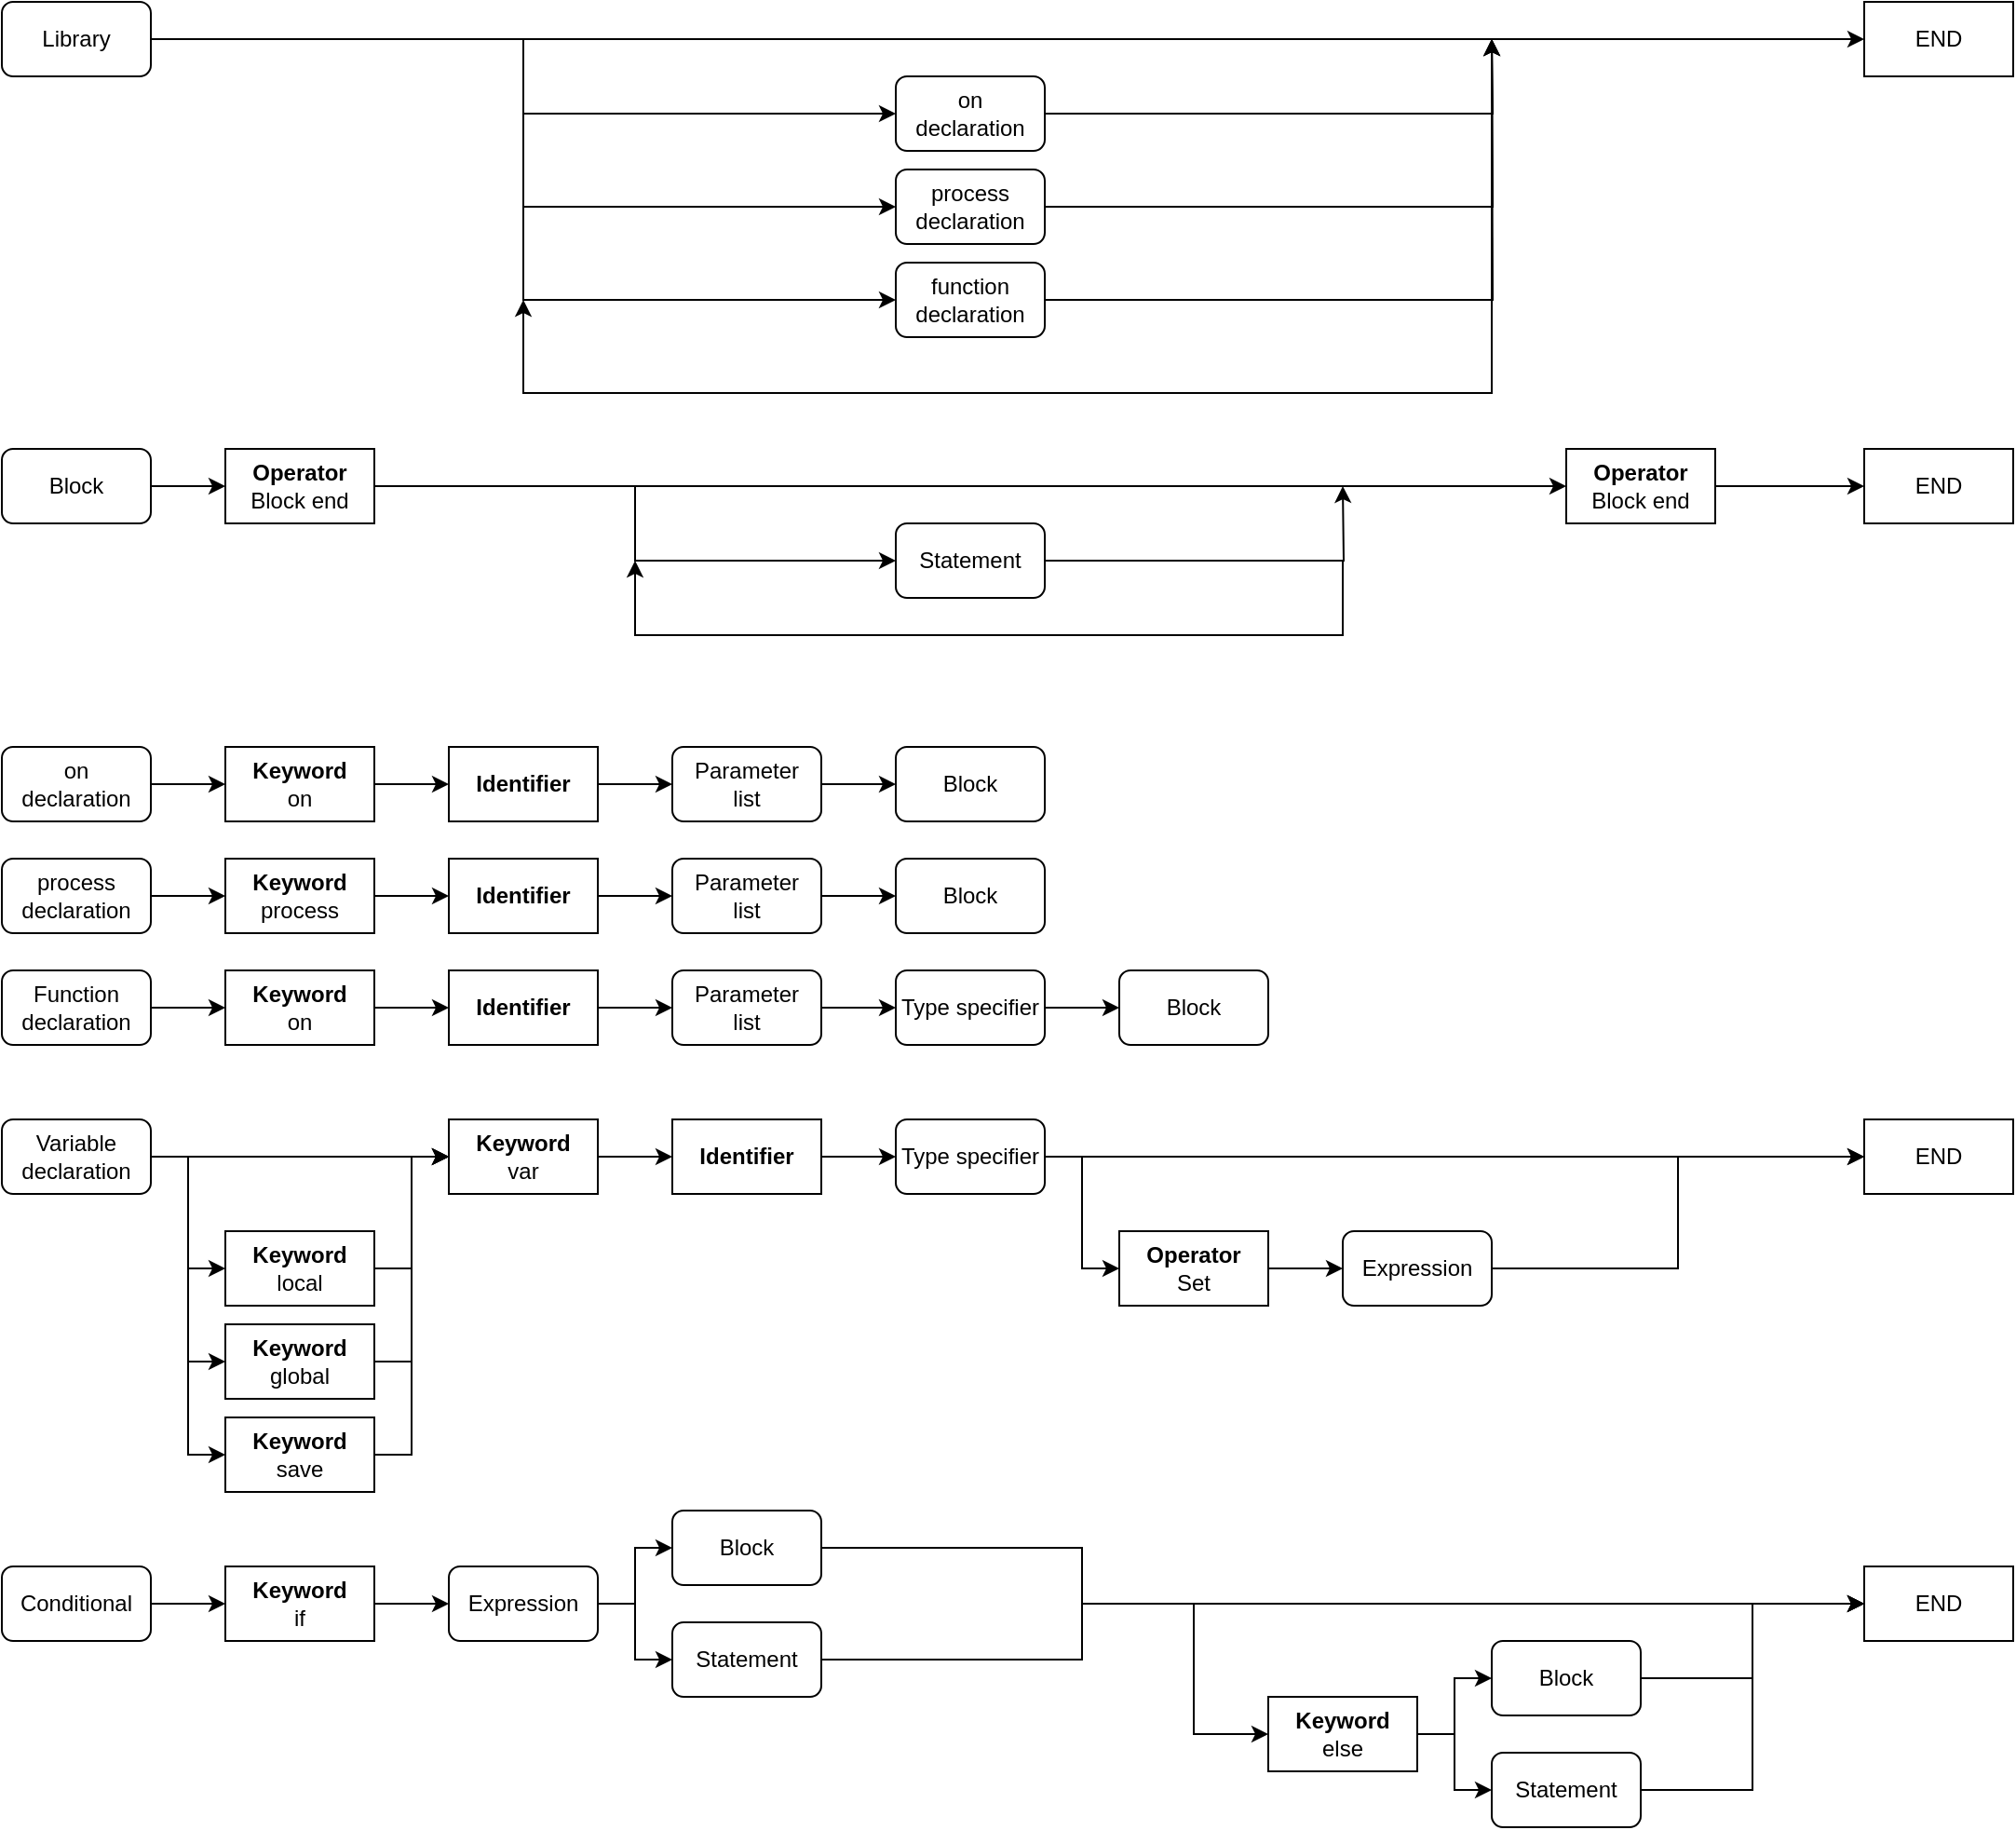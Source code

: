 <mxfile version="14.5.6" type="github">
  <diagram id="WaGZ0EOCiviU_eJ5AUI1" name="Page-1">
    <mxGraphModel dx="2873" dy="1650" grid="1" gridSize="10" guides="1" tooltips="1" connect="1" arrows="1" fold="1" page="1" pageScale="1" pageWidth="1169" pageHeight="827" math="0" shadow="0">
      <root>
        <mxCell id="0" />
        <mxCell id="1" parent="0" />
        <mxCell id="sH1_CeJIT8sASiw-qS2--2" style="edgeStyle=orthogonalEdgeStyle;rounded=0;orthogonalLoop=1;jettySize=auto;html=1;entryX=0;entryY=0.5;entryDx=0;entryDy=0;" parent="1" source="sH1_CeJIT8sASiw-qS2--1" target="sH1_CeJIT8sASiw-qS2--4" edge="1">
          <mxGeometry relative="1" as="geometry">
            <mxPoint x="850" y="60" as="targetPoint" />
            <Array as="points">
              <mxPoint x="350" y="60" />
              <mxPoint x="350" y="60" />
            </Array>
          </mxGeometry>
        </mxCell>
        <mxCell id="sH1_CeJIT8sASiw-qS2--8" style="edgeStyle=orthogonalEdgeStyle;rounded=0;orthogonalLoop=1;jettySize=auto;html=1;entryX=0;entryY=0.5;entryDx=0;entryDy=0;" parent="1" source="sH1_CeJIT8sASiw-qS2--1" target="sH1_CeJIT8sASiw-qS2--6" edge="1">
          <mxGeometry relative="1" as="geometry">
            <Array as="points">
              <mxPoint x="320" y="60" />
              <mxPoint x="320" y="100" />
            </Array>
          </mxGeometry>
        </mxCell>
        <mxCell id="sH1_CeJIT8sASiw-qS2--11" style="edgeStyle=orthogonalEdgeStyle;rounded=0;orthogonalLoop=1;jettySize=auto;html=1;entryX=0;entryY=0.5;entryDx=0;entryDy=0;" parent="1" source="sH1_CeJIT8sASiw-qS2--1" target="sH1_CeJIT8sASiw-qS2--10" edge="1">
          <mxGeometry relative="1" as="geometry">
            <Array as="points">
              <mxPoint x="320" y="60" />
              <mxPoint x="320" y="150" />
            </Array>
          </mxGeometry>
        </mxCell>
        <mxCell id="sH1_CeJIT8sASiw-qS2--15" style="edgeStyle=orthogonalEdgeStyle;rounded=0;orthogonalLoop=1;jettySize=auto;html=1;entryX=0;entryY=0.5;entryDx=0;entryDy=0;" parent="1" source="sH1_CeJIT8sASiw-qS2--1" target="sH1_CeJIT8sASiw-qS2--14" edge="1">
          <mxGeometry relative="1" as="geometry" />
        </mxCell>
        <mxCell id="sH1_CeJIT8sASiw-qS2--1" value="Library" style="rounded=1;whiteSpace=wrap;html=1;" parent="1" vertex="1">
          <mxGeometry x="40" y="40" width="80" height="40" as="geometry" />
        </mxCell>
        <mxCell id="sH1_CeJIT8sASiw-qS2--4" value="END" style="rounded=0;whiteSpace=wrap;html=1;" parent="1" vertex="1">
          <mxGeometry x="1040" y="40" width="80" height="40" as="geometry" />
        </mxCell>
        <mxCell id="sH1_CeJIT8sASiw-qS2--9" style="edgeStyle=orthogonalEdgeStyle;rounded=0;orthogonalLoop=1;jettySize=auto;html=1;" parent="1" source="sH1_CeJIT8sASiw-qS2--6" edge="1">
          <mxGeometry relative="1" as="geometry">
            <mxPoint x="840" y="60" as="targetPoint" />
          </mxGeometry>
        </mxCell>
        <mxCell id="sH1_CeJIT8sASiw-qS2--30" style="edgeStyle=orthogonalEdgeStyle;rounded=0;orthogonalLoop=1;jettySize=auto;html=1;" parent="1" source="sH1_CeJIT8sASiw-qS2--6" edge="1">
          <mxGeometry relative="1" as="geometry">
            <mxPoint x="320" y="200" as="targetPoint" />
            <Array as="points">
              <mxPoint x="840" y="100" />
              <mxPoint x="840" y="250" />
            </Array>
          </mxGeometry>
        </mxCell>
        <mxCell id="sH1_CeJIT8sASiw-qS2--6" value="on&lt;br&gt;declaration" style="rounded=1;whiteSpace=wrap;html=1;" parent="1" vertex="1">
          <mxGeometry x="520" y="80" width="80" height="40" as="geometry" />
        </mxCell>
        <mxCell id="sH1_CeJIT8sASiw-qS2--12" style="edgeStyle=orthogonalEdgeStyle;rounded=0;orthogonalLoop=1;jettySize=auto;html=1;" parent="1" source="sH1_CeJIT8sASiw-qS2--10" edge="1">
          <mxGeometry relative="1" as="geometry">
            <mxPoint x="840" y="60" as="targetPoint" />
          </mxGeometry>
        </mxCell>
        <mxCell id="sH1_CeJIT8sASiw-qS2--10" value="process&lt;br&gt;declaration" style="rounded=1;whiteSpace=wrap;html=1;" parent="1" vertex="1">
          <mxGeometry x="520" y="130" width="80" height="40" as="geometry" />
        </mxCell>
        <mxCell id="sH1_CeJIT8sASiw-qS2--16" style="edgeStyle=orthogonalEdgeStyle;rounded=0;orthogonalLoop=1;jettySize=auto;html=1;" parent="1" source="sH1_CeJIT8sASiw-qS2--14" edge="1">
          <mxGeometry relative="1" as="geometry">
            <mxPoint x="840" y="60" as="targetPoint" />
          </mxGeometry>
        </mxCell>
        <mxCell id="sH1_CeJIT8sASiw-qS2--14" value="function&lt;br&gt;declaration" style="rounded=1;whiteSpace=wrap;html=1;" parent="1" vertex="1">
          <mxGeometry x="520" y="180" width="80" height="40" as="geometry" />
        </mxCell>
        <mxCell id="sH1_CeJIT8sASiw-qS2--24" style="edgeStyle=orthogonalEdgeStyle;rounded=0;orthogonalLoop=1;jettySize=auto;html=1;entryX=0;entryY=0.5;entryDx=0;entryDy=0;" parent="1" source="sH1_CeJIT8sASiw-qS2--20" target="sH1_CeJIT8sASiw-qS2--23" edge="1">
          <mxGeometry relative="1" as="geometry" />
        </mxCell>
        <mxCell id="sH1_CeJIT8sASiw-qS2--20" value="Block" style="rounded=1;whiteSpace=wrap;html=1;" parent="1" vertex="1">
          <mxGeometry x="40" y="280" width="80" height="40" as="geometry" />
        </mxCell>
        <mxCell id="sH1_CeJIT8sASiw-qS2--84" style="edgeStyle=orthogonalEdgeStyle;rounded=0;orthogonalLoop=1;jettySize=auto;html=1;" parent="1" source="sH1_CeJIT8sASiw-qS2--22" edge="1">
          <mxGeometry relative="1" as="geometry">
            <mxPoint x="1040" y="300" as="targetPoint" />
          </mxGeometry>
        </mxCell>
        <mxCell id="sH1_CeJIT8sASiw-qS2--22" value="&lt;b&gt;Operator&lt;br&gt;&lt;/b&gt;Block end&lt;br&gt;&lt;b&gt;&lt;/b&gt;" style="rounded=0;whiteSpace=wrap;html=1;" parent="1" vertex="1">
          <mxGeometry x="880" y="280" width="80" height="40" as="geometry" />
        </mxCell>
        <mxCell id="sH1_CeJIT8sASiw-qS2--25" style="edgeStyle=orthogonalEdgeStyle;rounded=0;orthogonalLoop=1;jettySize=auto;html=1;entryX=0;entryY=0.5;entryDx=0;entryDy=0;" parent="1" source="sH1_CeJIT8sASiw-qS2--23" target="sH1_CeJIT8sASiw-qS2--22" edge="1">
          <mxGeometry relative="1" as="geometry" />
        </mxCell>
        <mxCell id="sH1_CeJIT8sASiw-qS2--27" style="edgeStyle=orthogonalEdgeStyle;rounded=0;orthogonalLoop=1;jettySize=auto;html=1;entryX=0;entryY=0.5;entryDx=0;entryDy=0;" parent="1" source="sH1_CeJIT8sASiw-qS2--23" target="sH1_CeJIT8sASiw-qS2--26" edge="1">
          <mxGeometry relative="1" as="geometry" />
        </mxCell>
        <mxCell id="sH1_CeJIT8sASiw-qS2--23" value="&lt;b&gt;Operator&lt;br&gt;&lt;/b&gt;Block end" style="rounded=0;whiteSpace=wrap;html=1;" parent="1" vertex="1">
          <mxGeometry x="160" y="280" width="80" height="40" as="geometry" />
        </mxCell>
        <mxCell id="sH1_CeJIT8sASiw-qS2--31" style="edgeStyle=orthogonalEdgeStyle;rounded=0;orthogonalLoop=1;jettySize=auto;html=1;" parent="1" source="sH1_CeJIT8sASiw-qS2--26" edge="1">
          <mxGeometry relative="1" as="geometry">
            <mxPoint x="760.0" y="300" as="targetPoint" />
          </mxGeometry>
        </mxCell>
        <mxCell id="sH1_CeJIT8sASiw-qS2--32" style="edgeStyle=orthogonalEdgeStyle;rounded=0;orthogonalLoop=1;jettySize=auto;html=1;" parent="1" source="sH1_CeJIT8sASiw-qS2--26" edge="1">
          <mxGeometry relative="1" as="geometry">
            <mxPoint x="380" y="340" as="targetPoint" />
            <Array as="points">
              <mxPoint x="760" y="340" />
              <mxPoint x="760" y="380" />
            </Array>
          </mxGeometry>
        </mxCell>
        <mxCell id="sH1_CeJIT8sASiw-qS2--26" value="Statement" style="rounded=1;whiteSpace=wrap;html=1;" parent="1" vertex="1">
          <mxGeometry x="520" y="320" width="80" height="40" as="geometry" />
        </mxCell>
        <mxCell id="sH1_CeJIT8sASiw-qS2--35" style="edgeStyle=orthogonalEdgeStyle;rounded=0;orthogonalLoop=1;jettySize=auto;html=1;entryX=0;entryY=0.5;entryDx=0;entryDy=0;" parent="1" source="sH1_CeJIT8sASiw-qS2--33" target="sH1_CeJIT8sASiw-qS2--34" edge="1">
          <mxGeometry relative="1" as="geometry" />
        </mxCell>
        <mxCell id="sH1_CeJIT8sASiw-qS2--33" value="on&lt;br&gt;declaration" style="rounded=1;whiteSpace=wrap;html=1;" parent="1" vertex="1">
          <mxGeometry x="40" y="440" width="80" height="40" as="geometry" />
        </mxCell>
        <mxCell id="sH1_CeJIT8sASiw-qS2--37" style="edgeStyle=orthogonalEdgeStyle;rounded=0;orthogonalLoop=1;jettySize=auto;html=1;entryX=0;entryY=0.5;entryDx=0;entryDy=0;" parent="1" source="sH1_CeJIT8sASiw-qS2--34" target="sH1_CeJIT8sASiw-qS2--36" edge="1">
          <mxGeometry relative="1" as="geometry" />
        </mxCell>
        <mxCell id="sH1_CeJIT8sASiw-qS2--34" value="&lt;b&gt;Keyword&lt;br&gt;&lt;/b&gt;on&lt;br&gt;&lt;b&gt;&lt;/b&gt;" style="rounded=0;whiteSpace=wrap;html=1;" parent="1" vertex="1">
          <mxGeometry x="160" y="440" width="80" height="40" as="geometry" />
        </mxCell>
        <mxCell id="sH1_CeJIT8sASiw-qS2--40" style="edgeStyle=orthogonalEdgeStyle;rounded=0;orthogonalLoop=1;jettySize=auto;html=1;entryX=0;entryY=0.5;entryDx=0;entryDy=0;" parent="1" source="sH1_CeJIT8sASiw-qS2--36" target="sH1_CeJIT8sASiw-qS2--39" edge="1">
          <mxGeometry relative="1" as="geometry" />
        </mxCell>
        <mxCell id="sH1_CeJIT8sASiw-qS2--36" value="&lt;b&gt;Identifier&lt;/b&gt;" style="rounded=0;whiteSpace=wrap;html=1;" parent="1" vertex="1">
          <mxGeometry x="280" y="440" width="80" height="40" as="geometry" />
        </mxCell>
        <mxCell id="sH1_CeJIT8sASiw-qS2--42" style="edgeStyle=orthogonalEdgeStyle;rounded=0;orthogonalLoop=1;jettySize=auto;html=1;entryX=0;entryY=0.5;entryDx=0;entryDy=0;" parent="1" source="sH1_CeJIT8sASiw-qS2--39" target="sH1_CeJIT8sASiw-qS2--41" edge="1">
          <mxGeometry relative="1" as="geometry" />
        </mxCell>
        <mxCell id="sH1_CeJIT8sASiw-qS2--39" value="Parameter&lt;br&gt;list" style="rounded=1;whiteSpace=wrap;html=1;" parent="1" vertex="1">
          <mxGeometry x="400" y="440" width="80" height="40" as="geometry" />
        </mxCell>
        <mxCell id="sH1_CeJIT8sASiw-qS2--41" value="Block" style="rounded=1;whiteSpace=wrap;html=1;" parent="1" vertex="1">
          <mxGeometry x="520" y="440" width="80" height="40" as="geometry" />
        </mxCell>
        <mxCell id="sH1_CeJIT8sASiw-qS2--53" style="edgeStyle=orthogonalEdgeStyle;rounded=0;orthogonalLoop=1;jettySize=auto;html=1;entryX=0;entryY=0.5;entryDx=0;entryDy=0;" parent="1" source="sH1_CeJIT8sASiw-qS2--43" target="sH1_CeJIT8sASiw-qS2--44" edge="1">
          <mxGeometry relative="1" as="geometry" />
        </mxCell>
        <mxCell id="sH1_CeJIT8sASiw-qS2--43" value="process&lt;br&gt;declaration" style="rounded=1;whiteSpace=wrap;html=1;" parent="1" vertex="1">
          <mxGeometry x="40" y="500" width="80" height="40" as="geometry" />
        </mxCell>
        <mxCell id="sH1_CeJIT8sASiw-qS2--54" style="edgeStyle=orthogonalEdgeStyle;rounded=0;orthogonalLoop=1;jettySize=auto;html=1;entryX=0;entryY=0.5;entryDx=0;entryDy=0;" parent="1" source="sH1_CeJIT8sASiw-qS2--44" target="sH1_CeJIT8sASiw-qS2--45" edge="1">
          <mxGeometry relative="1" as="geometry" />
        </mxCell>
        <mxCell id="sH1_CeJIT8sASiw-qS2--44" value="&lt;b&gt;Keyword&lt;br&gt;&lt;/b&gt;process&lt;br&gt;&lt;b&gt;&lt;/b&gt;" style="rounded=0;whiteSpace=wrap;html=1;" parent="1" vertex="1">
          <mxGeometry x="160" y="500" width="80" height="40" as="geometry" />
        </mxCell>
        <mxCell id="sH1_CeJIT8sASiw-qS2--56" style="edgeStyle=orthogonalEdgeStyle;rounded=0;orthogonalLoop=1;jettySize=auto;html=1;entryX=0;entryY=0.5;entryDx=0;entryDy=0;" parent="1" source="sH1_CeJIT8sASiw-qS2--45" target="sH1_CeJIT8sASiw-qS2--46" edge="1">
          <mxGeometry relative="1" as="geometry" />
        </mxCell>
        <mxCell id="sH1_CeJIT8sASiw-qS2--45" value="&lt;b&gt;Identifier&lt;/b&gt;" style="rounded=0;whiteSpace=wrap;html=1;" parent="1" vertex="1">
          <mxGeometry x="280" y="500" width="80" height="40" as="geometry" />
        </mxCell>
        <mxCell id="sH1_CeJIT8sASiw-qS2--57" style="edgeStyle=orthogonalEdgeStyle;rounded=0;orthogonalLoop=1;jettySize=auto;html=1;entryX=0;entryY=0.5;entryDx=0;entryDy=0;" parent="1" source="sH1_CeJIT8sASiw-qS2--46" target="sH1_CeJIT8sASiw-qS2--47" edge="1">
          <mxGeometry relative="1" as="geometry" />
        </mxCell>
        <mxCell id="sH1_CeJIT8sASiw-qS2--46" value="Parameter&lt;br&gt;list" style="rounded=1;whiteSpace=wrap;html=1;" parent="1" vertex="1">
          <mxGeometry x="400" y="500" width="80" height="40" as="geometry" />
        </mxCell>
        <mxCell id="sH1_CeJIT8sASiw-qS2--47" value="Block" style="rounded=1;whiteSpace=wrap;html=1;" parent="1" vertex="1">
          <mxGeometry x="520" y="500" width="80" height="40" as="geometry" />
        </mxCell>
        <mxCell id="sH1_CeJIT8sASiw-qS2--60" style="edgeStyle=orthogonalEdgeStyle;rounded=0;orthogonalLoop=1;jettySize=auto;html=1;entryX=0;entryY=0.5;entryDx=0;entryDy=0;" parent="1" source="sH1_CeJIT8sASiw-qS2--48" target="sH1_CeJIT8sASiw-qS2--49" edge="1">
          <mxGeometry relative="1" as="geometry" />
        </mxCell>
        <mxCell id="sH1_CeJIT8sASiw-qS2--48" value="Function&lt;br&gt;declaration" style="rounded=1;whiteSpace=wrap;html=1;" parent="1" vertex="1">
          <mxGeometry x="40" y="560" width="80" height="40" as="geometry" />
        </mxCell>
        <mxCell id="sH1_CeJIT8sASiw-qS2--61" style="edgeStyle=orthogonalEdgeStyle;rounded=0;orthogonalLoop=1;jettySize=auto;html=1;entryX=0;entryY=0.5;entryDx=0;entryDy=0;" parent="1" source="sH1_CeJIT8sASiw-qS2--49" target="sH1_CeJIT8sASiw-qS2--50" edge="1">
          <mxGeometry relative="1" as="geometry" />
        </mxCell>
        <mxCell id="sH1_CeJIT8sASiw-qS2--49" value="&lt;b&gt;Keyword&lt;br&gt;&lt;/b&gt;on&lt;br&gt;&lt;b&gt;&lt;/b&gt;" style="rounded=0;whiteSpace=wrap;html=1;" parent="1" vertex="1">
          <mxGeometry x="160" y="560" width="80" height="40" as="geometry" />
        </mxCell>
        <mxCell id="sH1_CeJIT8sASiw-qS2--62" style="edgeStyle=orthogonalEdgeStyle;rounded=0;orthogonalLoop=1;jettySize=auto;html=1;entryX=0;entryY=0.5;entryDx=0;entryDy=0;" parent="1" source="sH1_CeJIT8sASiw-qS2--50" target="sH1_CeJIT8sASiw-qS2--51" edge="1">
          <mxGeometry relative="1" as="geometry" />
        </mxCell>
        <mxCell id="sH1_CeJIT8sASiw-qS2--50" value="&lt;b&gt;Identifier&lt;/b&gt;" style="rounded=0;whiteSpace=wrap;html=1;" parent="1" vertex="1">
          <mxGeometry x="280" y="560" width="80" height="40" as="geometry" />
        </mxCell>
        <mxCell id="sH1_CeJIT8sASiw-qS2--59" style="edgeStyle=orthogonalEdgeStyle;rounded=0;orthogonalLoop=1;jettySize=auto;html=1;entryX=0;entryY=0.5;entryDx=0;entryDy=0;" parent="1" source="sH1_CeJIT8sASiw-qS2--51" target="sH1_CeJIT8sASiw-qS2--58" edge="1">
          <mxGeometry relative="1" as="geometry" />
        </mxCell>
        <mxCell id="sH1_CeJIT8sASiw-qS2--51" value="Parameter&lt;br&gt;list" style="rounded=1;whiteSpace=wrap;html=1;" parent="1" vertex="1">
          <mxGeometry x="400" y="560" width="80" height="40" as="geometry" />
        </mxCell>
        <mxCell id="sH1_CeJIT8sASiw-qS2--52" value="Block" style="rounded=1;whiteSpace=wrap;html=1;" parent="1" vertex="1">
          <mxGeometry x="640" y="560" width="80" height="40" as="geometry" />
        </mxCell>
        <mxCell id="sH1_CeJIT8sASiw-qS2--63" style="edgeStyle=orthogonalEdgeStyle;rounded=0;orthogonalLoop=1;jettySize=auto;html=1;entryX=0;entryY=0.5;entryDx=0;entryDy=0;" parent="1" source="sH1_CeJIT8sASiw-qS2--58" target="sH1_CeJIT8sASiw-qS2--52" edge="1">
          <mxGeometry relative="1" as="geometry" />
        </mxCell>
        <mxCell id="sH1_CeJIT8sASiw-qS2--58" value="Type specifier" style="rounded=1;whiteSpace=wrap;html=1;" parent="1" vertex="1">
          <mxGeometry x="520" y="560" width="80" height="40" as="geometry" />
        </mxCell>
        <mxCell id="sH1_CeJIT8sASiw-qS2--70" style="edgeStyle=orthogonalEdgeStyle;rounded=0;orthogonalLoop=1;jettySize=auto;html=1;entryX=0;entryY=0.5;entryDx=0;entryDy=0;" parent="1" source="sH1_CeJIT8sASiw-qS2--64" target="sH1_CeJIT8sASiw-qS2--65" edge="1">
          <mxGeometry relative="1" as="geometry" />
        </mxCell>
        <mxCell id="sH1_CeJIT8sASiw-qS2--71" style="edgeStyle=orthogonalEdgeStyle;rounded=0;orthogonalLoop=1;jettySize=auto;html=1;entryX=0;entryY=0.5;entryDx=0;entryDy=0;" parent="1" source="sH1_CeJIT8sASiw-qS2--64" target="sH1_CeJIT8sASiw-qS2--67" edge="1">
          <mxGeometry relative="1" as="geometry" />
        </mxCell>
        <mxCell id="sH1_CeJIT8sASiw-qS2--72" style="edgeStyle=orthogonalEdgeStyle;rounded=0;orthogonalLoop=1;jettySize=auto;html=1;entryX=0;entryY=0.5;entryDx=0;entryDy=0;" parent="1" source="sH1_CeJIT8sASiw-qS2--64" target="sH1_CeJIT8sASiw-qS2--68" edge="1">
          <mxGeometry relative="1" as="geometry" />
        </mxCell>
        <mxCell id="sH1_CeJIT8sASiw-qS2--73" style="edgeStyle=orthogonalEdgeStyle;rounded=0;orthogonalLoop=1;jettySize=auto;html=1;entryX=0;entryY=0.5;entryDx=0;entryDy=0;" parent="1" source="sH1_CeJIT8sASiw-qS2--64" target="sH1_CeJIT8sASiw-qS2--69" edge="1">
          <mxGeometry relative="1" as="geometry" />
        </mxCell>
        <mxCell id="sH1_CeJIT8sASiw-qS2--64" value="Variable&lt;br&gt;declaration" style="rounded=1;whiteSpace=wrap;html=1;" parent="1" vertex="1">
          <mxGeometry x="40" y="640" width="80" height="40" as="geometry" />
        </mxCell>
        <mxCell id="sH1_CeJIT8sASiw-qS2--78" style="edgeStyle=orthogonalEdgeStyle;rounded=0;orthogonalLoop=1;jettySize=auto;html=1;entryX=0;entryY=0.5;entryDx=0;entryDy=0;" parent="1" source="sH1_CeJIT8sASiw-qS2--65" target="sH1_CeJIT8sASiw-qS2--77" edge="1">
          <mxGeometry relative="1" as="geometry" />
        </mxCell>
        <mxCell id="sH1_CeJIT8sASiw-qS2--65" value="&lt;b&gt;Keyword&lt;br&gt;&lt;/b&gt;var&lt;br&gt;&lt;b&gt;&lt;/b&gt;" style="rounded=0;whiteSpace=wrap;html=1;" parent="1" vertex="1">
          <mxGeometry x="280" y="640" width="80" height="40" as="geometry" />
        </mxCell>
        <mxCell id="sH1_CeJIT8sASiw-qS2--75" style="edgeStyle=orthogonalEdgeStyle;rounded=0;orthogonalLoop=1;jettySize=auto;html=1;entryX=0;entryY=0.5;entryDx=0;entryDy=0;" parent="1" source="sH1_CeJIT8sASiw-qS2--67" target="sH1_CeJIT8sASiw-qS2--65" edge="1">
          <mxGeometry relative="1" as="geometry" />
        </mxCell>
        <mxCell id="sH1_CeJIT8sASiw-qS2--67" value="&lt;b&gt;Keyword&lt;br&gt;&lt;/b&gt;local" style="rounded=0;whiteSpace=wrap;html=1;" parent="1" vertex="1">
          <mxGeometry x="160" y="700" width="80" height="40" as="geometry" />
        </mxCell>
        <mxCell id="sH1_CeJIT8sASiw-qS2--76" style="edgeStyle=orthogonalEdgeStyle;rounded=0;orthogonalLoop=1;jettySize=auto;html=1;entryX=0;entryY=0.5;entryDx=0;entryDy=0;" parent="1" source="sH1_CeJIT8sASiw-qS2--68" target="sH1_CeJIT8sASiw-qS2--65" edge="1">
          <mxGeometry relative="1" as="geometry" />
        </mxCell>
        <mxCell id="sH1_CeJIT8sASiw-qS2--68" value="&lt;b&gt;Keyword&lt;br&gt;&lt;/b&gt;global&lt;br&gt;&lt;b&gt;&lt;/b&gt;" style="rounded=0;whiteSpace=wrap;html=1;" parent="1" vertex="1">
          <mxGeometry x="160" y="750" width="80" height="40" as="geometry" />
        </mxCell>
        <mxCell id="sH1_CeJIT8sASiw-qS2--74" style="edgeStyle=orthogonalEdgeStyle;rounded=0;orthogonalLoop=1;jettySize=auto;html=1;entryX=0;entryY=0.5;entryDx=0;entryDy=0;" parent="1" source="sH1_CeJIT8sASiw-qS2--69" target="sH1_CeJIT8sASiw-qS2--65" edge="1">
          <mxGeometry relative="1" as="geometry" />
        </mxCell>
        <mxCell id="sH1_CeJIT8sASiw-qS2--69" value="&lt;b&gt;Keyword&lt;br&gt;&lt;/b&gt;save&lt;br&gt;&lt;b&gt;&lt;/b&gt;" style="rounded=0;whiteSpace=wrap;html=1;" parent="1" vertex="1">
          <mxGeometry x="160" y="800" width="80" height="40" as="geometry" />
        </mxCell>
        <mxCell id="sH1_CeJIT8sASiw-qS2--80" style="edgeStyle=orthogonalEdgeStyle;rounded=0;orthogonalLoop=1;jettySize=auto;html=1;entryX=0;entryY=0.5;entryDx=0;entryDy=0;" parent="1" source="sH1_CeJIT8sASiw-qS2--77" target="sH1_CeJIT8sASiw-qS2--79" edge="1">
          <mxGeometry relative="1" as="geometry" />
        </mxCell>
        <mxCell id="sH1_CeJIT8sASiw-qS2--77" value="&lt;b&gt;Identifier&lt;/b&gt;" style="rounded=0;whiteSpace=wrap;html=1;" parent="1" vertex="1">
          <mxGeometry x="400" y="640" width="80" height="40" as="geometry" />
        </mxCell>
        <mxCell id="sH1_CeJIT8sASiw-qS2--82" style="edgeStyle=orthogonalEdgeStyle;rounded=0;orthogonalLoop=1;jettySize=auto;html=1;entryX=0;entryY=0.5;entryDx=0;entryDy=0;" parent="1" source="sH1_CeJIT8sASiw-qS2--79" target="sH1_CeJIT8sASiw-qS2--81" edge="1">
          <mxGeometry relative="1" as="geometry" />
        </mxCell>
        <mxCell id="sH1_CeJIT8sASiw-qS2--90" style="edgeStyle=orthogonalEdgeStyle;rounded=0;orthogonalLoop=1;jettySize=auto;html=1;entryX=0;entryY=0.5;entryDx=0;entryDy=0;" parent="1" source="sH1_CeJIT8sASiw-qS2--79" target="sH1_CeJIT8sASiw-qS2--86" edge="1">
          <mxGeometry relative="1" as="geometry" />
        </mxCell>
        <mxCell id="sH1_CeJIT8sASiw-qS2--79" value="Type specifier" style="rounded=1;whiteSpace=wrap;html=1;" parent="1" vertex="1">
          <mxGeometry x="520" y="640" width="80" height="40" as="geometry" />
        </mxCell>
        <mxCell id="sH1_CeJIT8sASiw-qS2--88" style="edgeStyle=orthogonalEdgeStyle;rounded=0;orthogonalLoop=1;jettySize=auto;html=1;entryX=0;entryY=0.5;entryDx=0;entryDy=0;" parent="1" source="sH1_CeJIT8sASiw-qS2--81" target="sH1_CeJIT8sASiw-qS2--87" edge="1">
          <mxGeometry relative="1" as="geometry" />
        </mxCell>
        <mxCell id="sH1_CeJIT8sASiw-qS2--81" value="&lt;b&gt;Operator&lt;br&gt;&lt;/b&gt;Set&lt;br&gt;&lt;b&gt;&lt;/b&gt;" style="rounded=0;whiteSpace=wrap;html=1;" parent="1" vertex="1">
          <mxGeometry x="640" y="700" width="80" height="40" as="geometry" />
        </mxCell>
        <mxCell id="sH1_CeJIT8sASiw-qS2--85" value="END" style="rounded=0;whiteSpace=wrap;html=1;" parent="1" vertex="1">
          <mxGeometry x="1040" y="280" width="80" height="40" as="geometry" />
        </mxCell>
        <mxCell id="sH1_CeJIT8sASiw-qS2--86" value="END" style="rounded=0;whiteSpace=wrap;html=1;" parent="1" vertex="1">
          <mxGeometry x="1040" y="640" width="80" height="40" as="geometry" />
        </mxCell>
        <mxCell id="sH1_CeJIT8sASiw-qS2--89" style="edgeStyle=orthogonalEdgeStyle;rounded=0;orthogonalLoop=1;jettySize=auto;html=1;entryX=0;entryY=0.5;entryDx=0;entryDy=0;" parent="1" source="sH1_CeJIT8sASiw-qS2--87" target="sH1_CeJIT8sASiw-qS2--86" edge="1">
          <mxGeometry relative="1" as="geometry" />
        </mxCell>
        <mxCell id="sH1_CeJIT8sASiw-qS2--87" value="Expression" style="rounded=1;whiteSpace=wrap;html=1;" parent="1" vertex="1">
          <mxGeometry x="760" y="700" width="80" height="40" as="geometry" />
        </mxCell>
        <mxCell id="tbKid1yF_FCcdKco9LSs-3" style="edgeStyle=orthogonalEdgeStyle;rounded=0;orthogonalLoop=1;jettySize=auto;html=1;entryX=0;entryY=0.5;entryDx=0;entryDy=0;" edge="1" parent="1" source="tbKid1yF_FCcdKco9LSs-1" target="tbKid1yF_FCcdKco9LSs-2">
          <mxGeometry relative="1" as="geometry" />
        </mxCell>
        <mxCell id="tbKid1yF_FCcdKco9LSs-1" value="Conditional" style="rounded=1;whiteSpace=wrap;html=1;" vertex="1" parent="1">
          <mxGeometry x="40" y="880" width="80" height="40" as="geometry" />
        </mxCell>
        <mxCell id="tbKid1yF_FCcdKco9LSs-5" style="edgeStyle=orthogonalEdgeStyle;rounded=0;orthogonalLoop=1;jettySize=auto;html=1;entryX=0;entryY=0.5;entryDx=0;entryDy=0;" edge="1" parent="1" source="tbKid1yF_FCcdKco9LSs-2" target="tbKid1yF_FCcdKco9LSs-4">
          <mxGeometry relative="1" as="geometry" />
        </mxCell>
        <mxCell id="tbKid1yF_FCcdKco9LSs-2" value="&lt;b&gt;Keyword&lt;br&gt;&lt;/b&gt;if&lt;br&gt;&lt;b&gt;&lt;/b&gt;" style="rounded=0;whiteSpace=wrap;html=1;" vertex="1" parent="1">
          <mxGeometry x="160" y="880" width="80" height="40" as="geometry" />
        </mxCell>
        <mxCell id="tbKid1yF_FCcdKco9LSs-7" style="edgeStyle=orthogonalEdgeStyle;rounded=0;orthogonalLoop=1;jettySize=auto;html=1;entryX=0;entryY=0.5;entryDx=0;entryDy=0;" edge="1" parent="1" source="tbKid1yF_FCcdKco9LSs-4" target="tbKid1yF_FCcdKco9LSs-6">
          <mxGeometry relative="1" as="geometry" />
        </mxCell>
        <mxCell id="tbKid1yF_FCcdKco9LSs-12" style="edgeStyle=orthogonalEdgeStyle;rounded=0;orthogonalLoop=1;jettySize=auto;html=1;entryX=0;entryY=0.5;entryDx=0;entryDy=0;" edge="1" parent="1" source="tbKid1yF_FCcdKco9LSs-4" target="tbKid1yF_FCcdKco9LSs-11">
          <mxGeometry relative="1" as="geometry" />
        </mxCell>
        <mxCell id="tbKid1yF_FCcdKco9LSs-4" value="Expression" style="rounded=1;whiteSpace=wrap;html=1;" vertex="1" parent="1">
          <mxGeometry x="280" y="880" width="80" height="40" as="geometry" />
        </mxCell>
        <mxCell id="tbKid1yF_FCcdKco9LSs-10" style="edgeStyle=orthogonalEdgeStyle;rounded=0;orthogonalLoop=1;jettySize=auto;html=1;entryX=0;entryY=0.5;entryDx=0;entryDy=0;" edge="1" parent="1" source="tbKid1yF_FCcdKco9LSs-6" target="tbKid1yF_FCcdKco9LSs-9">
          <mxGeometry relative="1" as="geometry">
            <Array as="points">
              <mxPoint x="620" y="870" />
              <mxPoint x="620" y="900" />
            </Array>
          </mxGeometry>
        </mxCell>
        <mxCell id="tbKid1yF_FCcdKco9LSs-6" value="Block" style="rounded=1;whiteSpace=wrap;html=1;" vertex="1" parent="1">
          <mxGeometry x="400" y="850" width="80" height="40" as="geometry" />
        </mxCell>
        <mxCell id="tbKid1yF_FCcdKco9LSs-9" value="END" style="rounded=0;whiteSpace=wrap;html=1;" vertex="1" parent="1">
          <mxGeometry x="1040" y="880" width="80" height="40" as="geometry" />
        </mxCell>
        <mxCell id="tbKid1yF_FCcdKco9LSs-13" style="edgeStyle=orthogonalEdgeStyle;rounded=0;orthogonalLoop=1;jettySize=auto;html=1;entryX=0;entryY=0.5;entryDx=0;entryDy=0;" edge="1" parent="1" source="tbKid1yF_FCcdKco9LSs-11" target="tbKid1yF_FCcdKco9LSs-9">
          <mxGeometry relative="1" as="geometry">
            <Array as="points">
              <mxPoint x="620" y="930" />
              <mxPoint x="620" y="900" />
            </Array>
          </mxGeometry>
        </mxCell>
        <mxCell id="tbKid1yF_FCcdKco9LSs-23" style="edgeStyle=orthogonalEdgeStyle;rounded=0;orthogonalLoop=1;jettySize=auto;html=1;entryX=0;entryY=0.5;entryDx=0;entryDy=0;" edge="1" parent="1" target="tbKid1yF_FCcdKco9LSs-16">
          <mxGeometry relative="1" as="geometry">
            <mxPoint x="680" y="900" as="sourcePoint" />
            <Array as="points">
              <mxPoint x="680" y="930" />
              <mxPoint x="680" y="970" />
            </Array>
          </mxGeometry>
        </mxCell>
        <mxCell id="tbKid1yF_FCcdKco9LSs-11" value="Statement" style="rounded=1;whiteSpace=wrap;html=1;" vertex="1" parent="1">
          <mxGeometry x="400" y="910" width="80" height="40" as="geometry" />
        </mxCell>
        <mxCell id="tbKid1yF_FCcdKco9LSs-20" style="edgeStyle=orthogonalEdgeStyle;rounded=0;orthogonalLoop=1;jettySize=auto;html=1;entryX=0;entryY=0.5;entryDx=0;entryDy=0;" edge="1" parent="1" source="tbKid1yF_FCcdKco9LSs-16" target="tbKid1yF_FCcdKco9LSs-18">
          <mxGeometry relative="1" as="geometry" />
        </mxCell>
        <mxCell id="tbKid1yF_FCcdKco9LSs-21" style="edgeStyle=orthogonalEdgeStyle;rounded=0;orthogonalLoop=1;jettySize=auto;html=1;entryX=0;entryY=0.5;entryDx=0;entryDy=0;" edge="1" parent="1" source="tbKid1yF_FCcdKco9LSs-16" target="tbKid1yF_FCcdKco9LSs-19">
          <mxGeometry relative="1" as="geometry" />
        </mxCell>
        <mxCell id="tbKid1yF_FCcdKco9LSs-16" value="&lt;b&gt;Keyword&lt;br&gt;&lt;/b&gt;else&lt;br&gt;&lt;b&gt;&lt;/b&gt;" style="rounded=0;whiteSpace=wrap;html=1;" vertex="1" parent="1">
          <mxGeometry x="720" y="950" width="80" height="40" as="geometry" />
        </mxCell>
        <mxCell id="tbKid1yF_FCcdKco9LSs-25" style="edgeStyle=orthogonalEdgeStyle;rounded=0;orthogonalLoop=1;jettySize=auto;html=1;entryX=0;entryY=0.5;entryDx=0;entryDy=0;" edge="1" parent="1" source="tbKid1yF_FCcdKco9LSs-18" target="tbKid1yF_FCcdKco9LSs-9">
          <mxGeometry relative="1" as="geometry" />
        </mxCell>
        <mxCell id="tbKid1yF_FCcdKco9LSs-18" value="Block" style="rounded=1;whiteSpace=wrap;html=1;" vertex="1" parent="1">
          <mxGeometry x="840" y="920" width="80" height="40" as="geometry" />
        </mxCell>
        <mxCell id="tbKid1yF_FCcdKco9LSs-24" style="edgeStyle=orthogonalEdgeStyle;rounded=0;orthogonalLoop=1;jettySize=auto;html=1;entryX=0;entryY=0.5;entryDx=0;entryDy=0;" edge="1" parent="1" source="tbKid1yF_FCcdKco9LSs-19" target="tbKid1yF_FCcdKco9LSs-9">
          <mxGeometry relative="1" as="geometry" />
        </mxCell>
        <mxCell id="tbKid1yF_FCcdKco9LSs-19" value="Statement" style="rounded=1;whiteSpace=wrap;html=1;" vertex="1" parent="1">
          <mxGeometry x="840" y="980" width="80" height="40" as="geometry" />
        </mxCell>
      </root>
    </mxGraphModel>
  </diagram>
</mxfile>
